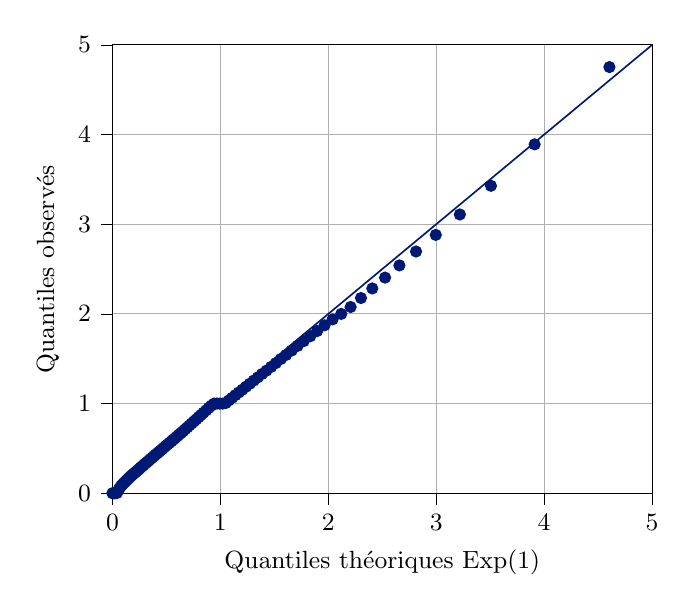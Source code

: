 % This file was created by tikzplotlib v0.9.1.
\begin{tikzpicture}

\definecolor{color0}{rgb}{0,0.098,0.459}

\begin{axis}[
label style={font=\small},
legend style={nodes={scale=0.8}},
tick align=outside,
tick label style={font=\small},
tick pos=left,
x grid style={white!69.02!black},
xlabel={Quantiles théoriques Exp(1)},
xmajorgrids,
xmin=0, xmax=5,
xtick style={color=black},
y grid style={white!69.02!black},
ylabel={Quantiles observés},
ymajorgrids,
ymin=0, ymax=5,
ytick style={color=black}
]
\addplot [only marks, mark=*, draw=color0, fill=color0, colormap/viridis]
table{%
x                      y
0 4.028e-06
0.01 0.0
0.02 0.0
0.03 0.001
0.041 0.002
0.051 0.024
0.062 0.05
0.073 0.068
0.083 0.085
0.094 0.099
0.105 0.113
0.117 0.126
0.128 0.14
0.139 0.154
0.151 0.167
0.163 0.181
0.174 0.194
0.186 0.206
0.198 0.219
0.211 0.232
0.223 0.245
0.236 0.258
0.248 0.271
0.261 0.285
0.274 0.299
0.288 0.313
0.301 0.328
0.315 0.341
0.329 0.355
0.342 0.37
0.357 0.385
0.371 0.4
0.386 0.415
0.4 0.431
0.416 0.446
0.431 0.461
0.446 0.477
0.462 0.493
0.478 0.51
0.494 0.527
0.511 0.544
0.528 0.561
0.545 0.578
0.562 0.596
0.58 0.614
0.598 0.633
0.616 0.652
0.635 0.671
0.654 0.691
0.673 0.712
0.693 0.733
0.713 0.756
0.734 0.778
0.755 0.801
0.777 0.824
0.799 0.849
0.821 0.873
0.844 0.898
0.868 0.924
0.892 0.951
0.916 0.977
0.942 1
0.968 1
0.994 1
1.022 1
1.05 1.006
1.079 1.035
1.109 1.064
1.139 1.094
1.171 1.124
1.204 1.155
1.238 1.188
1.273 1.221
1.309 1.256
1.347 1.292
1.386 1.33
1.427 1.367
1.47 1.408
1.514 1.451
1.561 1.497
1.609 1.542
1.661 1.591
1.715 1.643
1.772 1.696
1.833 1.751
1.897 1.809
1.966 1.873
2.04 1.939
2.12 2.0
2.207 2.077
2.303 2.177
2.408 2.284
2.526 2.405
2.659 2.541
2.813 2.696
2.996 2.881
3.219 3.109
3.507 3.429
3.912 3.891
4.605 4.753
};
\addplot [semithick, color0]
table {%
0 0
5 5
};
\end{axis}

\end{tikzpicture}
